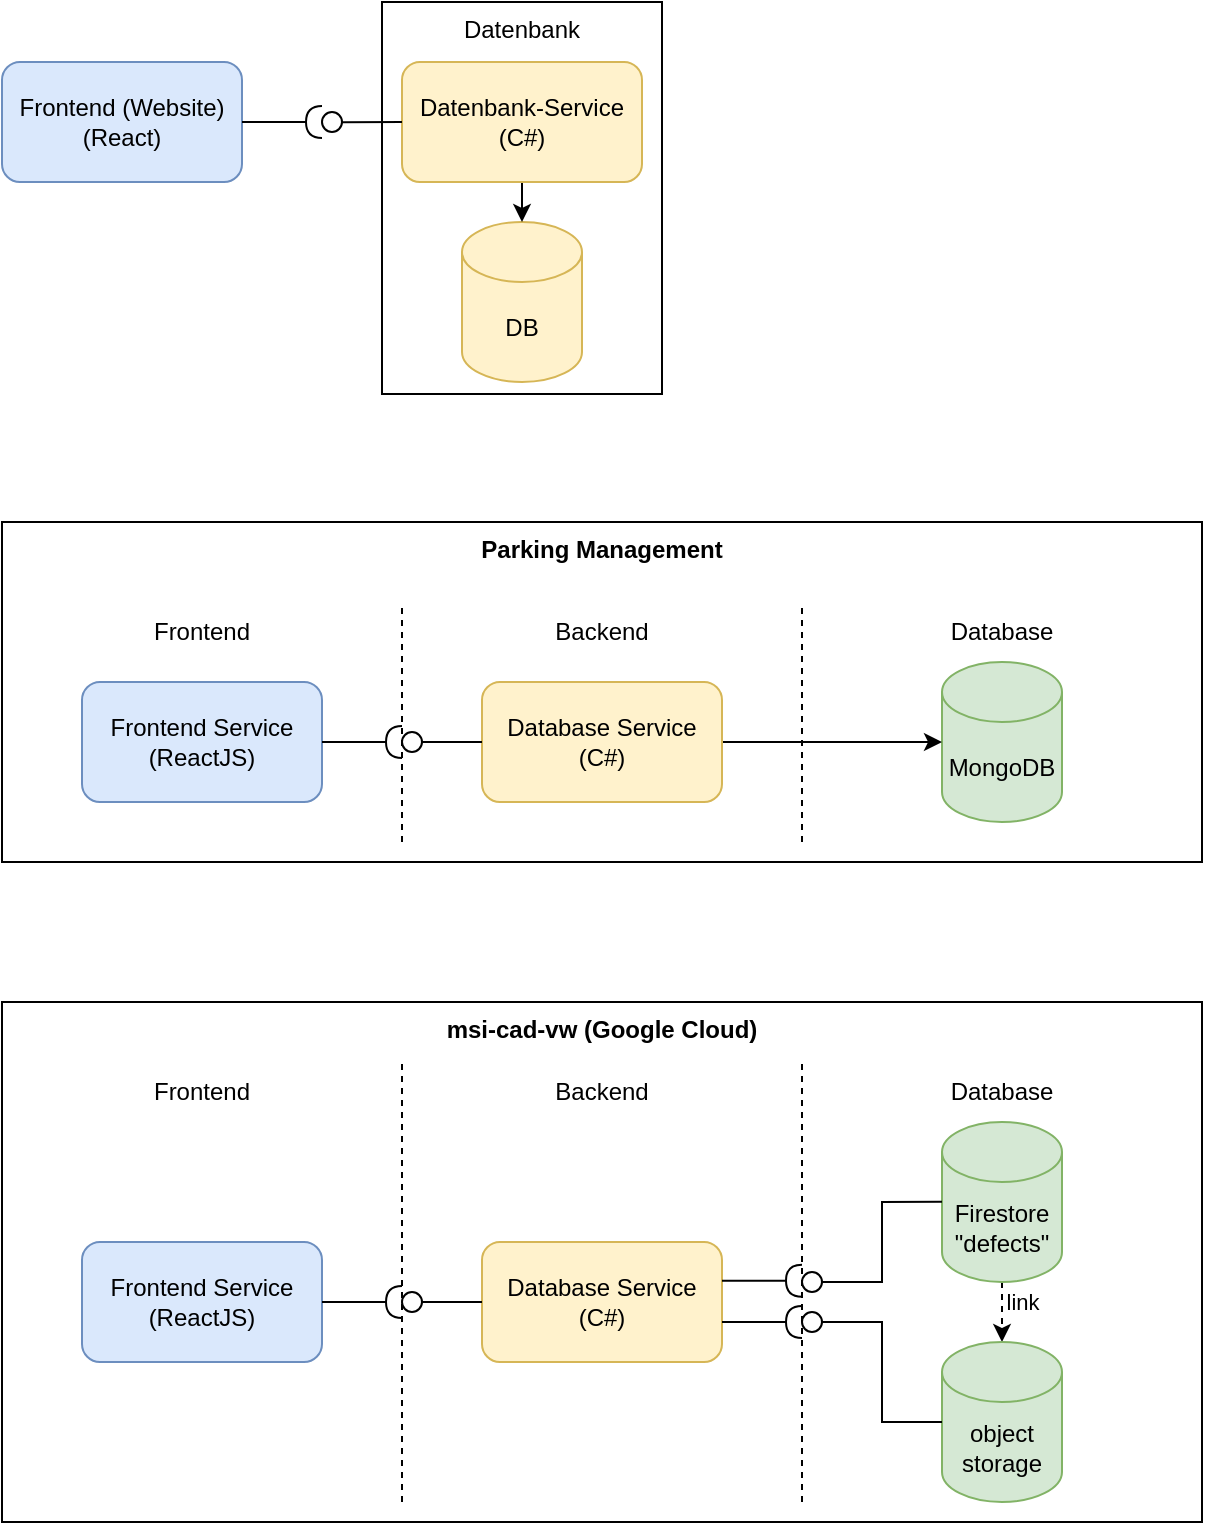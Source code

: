 <mxfile version="20.3.0" type="device" pages="2"><diagram id="pVkjdIHFhVC-erRcWONf" name="architecture_start"><mxGraphModel dx="1422" dy="903" grid="1" gridSize="10" guides="1" tooltips="1" connect="1" arrows="1" fold="1" page="1" pageScale="1" pageWidth="1169" pageHeight="827" math="0" shadow="0"><root><mxCell id="0"/><mxCell id="1" parent="0"/><mxCell id="D_LdFUzbr9QLPJNRoa1a-2" value="Parking Management" style="rounded=0;whiteSpace=wrap;html=1;verticalAlign=top;fillColor=default;fontStyle=1" parent="1" vertex="1"><mxGeometry x="40" y="280" width="600" height="170" as="geometry"/></mxCell><mxCell id="D_LdFUzbr9QLPJNRoa1a-15" value="" style="endArrow=none;dashed=1;html=1;rounded=0;" parent="1" edge="1"><mxGeometry width="50" height="50" relative="1" as="geometry"><mxPoint x="440" y="440" as="sourcePoint"/><mxPoint x="440" y="320" as="targetPoint"/></mxGeometry></mxCell><mxCell id="QEAgkKTbfmdCsEAafoWu-1" value="Frontend Service&lt;br&gt;(ReactJS)" style="rounded=1;whiteSpace=wrap;html=1;fillColor=#dae8fc;strokeColor=#6c8ebf;" parent="1" vertex="1"><mxGeometry x="80" y="360" width="120" height="60" as="geometry"/></mxCell><mxCell id="QEAgkKTbfmdCsEAafoWu-3" value="MongoDB" style="shape=cylinder3;whiteSpace=wrap;html=1;boundedLbl=1;backgroundOutline=1;size=15;fillColor=#d5e8d4;strokeColor=#82b366;" parent="1" vertex="1"><mxGeometry x="510" y="350" width="60" height="80" as="geometry"/></mxCell><mxCell id="QEAgkKTbfmdCsEAafoWu-7" style="edgeStyle=orthogonalEdgeStyle;rounded=0;orthogonalLoop=1;jettySize=auto;html=1;" parent="1" source="QEAgkKTbfmdCsEAafoWu-6" target="QEAgkKTbfmdCsEAafoWu-3" edge="1"><mxGeometry relative="1" as="geometry"/></mxCell><mxCell id="QEAgkKTbfmdCsEAafoWu-6" value="Database Service&lt;br&gt;(C#)" style="rounded=1;whiteSpace=wrap;html=1;fillColor=#fff2cc;strokeColor=#d6b656;" parent="1" vertex="1"><mxGeometry x="280" y="360" width="120" height="60" as="geometry"/></mxCell><mxCell id="QEAgkKTbfmdCsEAafoWu-10" value="" style="rounded=0;orthogonalLoop=1;jettySize=auto;html=1;endArrow=none;endFill=0;sketch=0;sourcePerimeterSpacing=0;targetPerimeterSpacing=0;exitX=0;exitY=0.5;exitDx=0;exitDy=0;" parent="1" source="QEAgkKTbfmdCsEAafoWu-6" target="QEAgkKTbfmdCsEAafoWu-12" edge="1"><mxGeometry relative="1" as="geometry"><mxPoint x="320" y="595" as="sourcePoint"/></mxGeometry></mxCell><mxCell id="QEAgkKTbfmdCsEAafoWu-11" value="" style="rounded=0;orthogonalLoop=1;jettySize=auto;html=1;endArrow=halfCircle;endFill=0;endSize=6;strokeWidth=1;sketch=0;exitX=1;exitY=0.5;exitDx=0;exitDy=0;" parent="1" source="QEAgkKTbfmdCsEAafoWu-1" target="QEAgkKTbfmdCsEAafoWu-12" edge="1"><mxGeometry relative="1" as="geometry"><mxPoint x="265" y="360" as="sourcePoint"/><mxPoint x="245" y="410" as="targetPoint"/></mxGeometry></mxCell><mxCell id="QEAgkKTbfmdCsEAafoWu-12" value="" style="ellipse;whiteSpace=wrap;html=1;align=center;aspect=fixed;resizable=0;points=[];outlineConnect=0;sketch=0;" parent="1" vertex="1"><mxGeometry x="240" y="385" width="10" height="10" as="geometry"/></mxCell><mxCell id="D_LdFUzbr9QLPJNRoa1a-4" value="Frontend" style="text;html=1;align=center;verticalAlign=middle;whiteSpace=wrap;rounded=0;" parent="1" vertex="1"><mxGeometry x="110" y="320" width="60" height="30" as="geometry"/></mxCell><mxCell id="D_LdFUzbr9QLPJNRoa1a-5" value="Frontend (Website)&lt;br&gt;(React)" style="rounded=1;whiteSpace=wrap;html=1;fillColor=#dae8fc;strokeColor=#6c8ebf;" parent="1" vertex="1"><mxGeometry x="40" y="50" width="120" height="60" as="geometry"/></mxCell><mxCell id="D_LdFUzbr9QLPJNRoa1a-6" value="Datenbank" style="rounded=0;whiteSpace=wrap;html=1;verticalAlign=top;" parent="1" vertex="1"><mxGeometry x="230" y="20" width="140" height="196" as="geometry"/></mxCell><mxCell id="D_LdFUzbr9QLPJNRoa1a-7" value="DB" style="shape=cylinder3;whiteSpace=wrap;html=1;boundedLbl=1;backgroundOutline=1;size=15;fillColor=#fff2cc;strokeColor=#d6b656;" parent="1" vertex="1"><mxGeometry x="270" y="130" width="60" height="80" as="geometry"/></mxCell><mxCell id="D_LdFUzbr9QLPJNRoa1a-8" style="edgeStyle=orthogonalEdgeStyle;rounded=0;orthogonalLoop=1;jettySize=auto;html=1;exitX=0.5;exitY=1;exitDx=0;exitDy=0;entryX=0.5;entryY=0;entryDx=0;entryDy=0;entryPerimeter=0;" parent="1" source="D_LdFUzbr9QLPJNRoa1a-9" target="D_LdFUzbr9QLPJNRoa1a-7" edge="1"><mxGeometry relative="1" as="geometry"/></mxCell><mxCell id="D_LdFUzbr9QLPJNRoa1a-9" value="Datenbank-Service&lt;br&gt;(C#)" style="rounded=1;whiteSpace=wrap;html=1;fillColor=#fff2cc;strokeColor=#d6b656;" parent="1" vertex="1"><mxGeometry x="240" y="50" width="120" height="60" as="geometry"/></mxCell><mxCell id="D_LdFUzbr9QLPJNRoa1a-10" value="" style="rounded=0;orthogonalLoop=1;jettySize=auto;html=1;endArrow=none;endFill=0;sketch=0;sourcePerimeterSpacing=0;targetPerimeterSpacing=0;exitX=0;exitY=0.5;exitDx=0;exitDy=0;" parent="1" source="D_LdFUzbr9QLPJNRoa1a-9" target="D_LdFUzbr9QLPJNRoa1a-12" edge="1"><mxGeometry relative="1" as="geometry"><mxPoint x="200" y="315" as="sourcePoint"/></mxGeometry></mxCell><mxCell id="D_LdFUzbr9QLPJNRoa1a-11" value="" style="rounded=0;orthogonalLoop=1;jettySize=auto;html=1;endArrow=halfCircle;endFill=0;endSize=6;strokeWidth=1;sketch=0;exitX=1;exitY=0.5;exitDx=0;exitDy=0;" parent="1" source="D_LdFUzbr9QLPJNRoa1a-5" target="D_LdFUzbr9QLPJNRoa1a-12" edge="1"><mxGeometry relative="1" as="geometry"><mxPoint x="145" y="80" as="sourcePoint"/><mxPoint x="125" y="130" as="targetPoint"/></mxGeometry></mxCell><mxCell id="D_LdFUzbr9QLPJNRoa1a-12" value="" style="ellipse;whiteSpace=wrap;html=1;align=center;aspect=fixed;resizable=0;points=[];outlineConnect=0;sketch=0;" parent="1" vertex="1"><mxGeometry x="200" y="75" width="10" height="10" as="geometry"/></mxCell><mxCell id="D_LdFUzbr9QLPJNRoa1a-13" value="" style="endArrow=none;dashed=1;html=1;rounded=0;" parent="1" edge="1"><mxGeometry width="50" height="50" relative="1" as="geometry"><mxPoint x="240" y="440" as="sourcePoint"/><mxPoint x="240" y="320" as="targetPoint"/></mxGeometry></mxCell><mxCell id="D_LdFUzbr9QLPJNRoa1a-14" value="Backend" style="text;html=1;align=center;verticalAlign=middle;whiteSpace=wrap;rounded=0;" parent="1" vertex="1"><mxGeometry x="310" y="320" width="60" height="30" as="geometry"/></mxCell><mxCell id="D_LdFUzbr9QLPJNRoa1a-16" value="Database" style="text;html=1;align=center;verticalAlign=middle;whiteSpace=wrap;rounded=0;" parent="1" vertex="1"><mxGeometry x="510" y="320" width="60" height="30" as="geometry"/></mxCell><mxCell id="E0Q8Y-pnzPKKPgkeUohV-14" value="msi-cad-vw (Google Cloud)" style="rounded=0;whiteSpace=wrap;html=1;verticalAlign=top;fillColor=default;fontStyle=1" parent="1" vertex="1"><mxGeometry x="40" y="520" width="600" height="260" as="geometry"/></mxCell><mxCell id="E0Q8Y-pnzPKKPgkeUohV-15" value="" style="endArrow=none;dashed=1;html=1;rounded=0;" parent="1" edge="1"><mxGeometry width="50" height="50" relative="1" as="geometry"><mxPoint x="440" y="770.0" as="sourcePoint"/><mxPoint x="440" y="550.0" as="targetPoint"/></mxGeometry></mxCell><mxCell id="E0Q8Y-pnzPKKPgkeUohV-16" value="Frontend Service&lt;br&gt;(ReactJS)" style="rounded=1;whiteSpace=wrap;html=1;fillColor=#dae8fc;strokeColor=#6c8ebf;" parent="1" vertex="1"><mxGeometry x="80" y="640" width="120" height="60" as="geometry"/></mxCell><mxCell id="E0Q8Y-pnzPKKPgkeUohV-28" value="link" style="edgeStyle=orthogonalEdgeStyle;rounded=0;orthogonalLoop=1;jettySize=auto;html=1;exitX=0.5;exitY=1;exitDx=0;exitDy=0;exitPerimeter=0;entryX=0.5;entryY=0;entryDx=0;entryDy=0;entryPerimeter=0;dashed=1;" parent="1" source="E0Q8Y-pnzPKKPgkeUohV-17" target="E0Q8Y-pnzPKKPgkeUohV-27" edge="1"><mxGeometry x="-0.333" y="10" relative="1" as="geometry"><mxPoint as="offset"/></mxGeometry></mxCell><mxCell id="E0Q8Y-pnzPKKPgkeUohV-17" value="Firestore&lt;br&gt;&quot;defects&quot;" style="shape=cylinder3;whiteSpace=wrap;html=1;boundedLbl=1;backgroundOutline=1;size=15;fillColor=#d5e8d4;strokeColor=#82b366;" parent="1" vertex="1"><mxGeometry x="510" y="580" width="60" height="80" as="geometry"/></mxCell><mxCell id="E0Q8Y-pnzPKKPgkeUohV-19" value="Database Service&lt;br&gt;(C#)" style="rounded=1;whiteSpace=wrap;html=1;fillColor=#fff2cc;strokeColor=#d6b656;" parent="1" vertex="1"><mxGeometry x="280" y="640" width="120" height="60" as="geometry"/></mxCell><mxCell id="E0Q8Y-pnzPKKPgkeUohV-20" value="" style="rounded=0;orthogonalLoop=1;jettySize=auto;html=1;endArrow=none;endFill=0;sketch=0;sourcePerimeterSpacing=0;targetPerimeterSpacing=0;exitX=0;exitY=0.5;exitDx=0;exitDy=0;" parent="1" source="E0Q8Y-pnzPKKPgkeUohV-19" target="E0Q8Y-pnzPKKPgkeUohV-22" edge="1"><mxGeometry relative="1" as="geometry"><mxPoint x="320" y="825" as="sourcePoint"/></mxGeometry></mxCell><mxCell id="E0Q8Y-pnzPKKPgkeUohV-21" value="" style="rounded=0;orthogonalLoop=1;jettySize=auto;html=1;endArrow=halfCircle;endFill=0;endSize=6;strokeWidth=1;sketch=0;exitX=1;exitY=0.5;exitDx=0;exitDy=0;" parent="1" source="E0Q8Y-pnzPKKPgkeUohV-16" target="E0Q8Y-pnzPKKPgkeUohV-22" edge="1"><mxGeometry relative="1" as="geometry"><mxPoint x="265" y="590" as="sourcePoint"/><mxPoint x="245" y="640" as="targetPoint"/></mxGeometry></mxCell><mxCell id="E0Q8Y-pnzPKKPgkeUohV-22" value="" style="ellipse;whiteSpace=wrap;html=1;align=center;aspect=fixed;resizable=0;points=[];outlineConnect=0;sketch=0;" parent="1" vertex="1"><mxGeometry x="240" y="665" width="10" height="10" as="geometry"/></mxCell><mxCell id="E0Q8Y-pnzPKKPgkeUohV-23" value="Frontend" style="text;html=1;align=center;verticalAlign=middle;whiteSpace=wrap;rounded=0;" parent="1" vertex="1"><mxGeometry x="110" y="550" width="60" height="30" as="geometry"/></mxCell><mxCell id="E0Q8Y-pnzPKKPgkeUohV-24" value="" style="endArrow=none;dashed=1;html=1;rounded=0;" parent="1" edge="1"><mxGeometry width="50" height="50" relative="1" as="geometry"><mxPoint x="240" y="770.0" as="sourcePoint"/><mxPoint x="240" y="550.0" as="targetPoint"/></mxGeometry></mxCell><mxCell id="E0Q8Y-pnzPKKPgkeUohV-25" value="Backend" style="text;html=1;align=center;verticalAlign=middle;whiteSpace=wrap;rounded=0;" parent="1" vertex="1"><mxGeometry x="310" y="550" width="60" height="30" as="geometry"/></mxCell><mxCell id="E0Q8Y-pnzPKKPgkeUohV-26" value="Database" style="text;html=1;align=center;verticalAlign=middle;whiteSpace=wrap;rounded=0;" parent="1" vertex="1"><mxGeometry x="510" y="550" width="60" height="30" as="geometry"/></mxCell><mxCell id="E0Q8Y-pnzPKKPgkeUohV-27" value="object storage" style="shape=cylinder3;whiteSpace=wrap;html=1;boundedLbl=1;backgroundOutline=1;size=15;fillColor=#d5e8d4;strokeColor=#82b366;" parent="1" vertex="1"><mxGeometry x="510" y="690" width="60" height="80" as="geometry"/></mxCell><mxCell id="E0Q8Y-pnzPKKPgkeUohV-35" value="" style="group" parent="1" vertex="1" connectable="0"><mxGeometry x="440" y="620" width="40" height="45" as="geometry"/></mxCell><mxCell id="E0Q8Y-pnzPKKPgkeUohV-31" value="" style="rounded=0;orthogonalLoop=1;jettySize=auto;html=1;endArrow=none;endFill=0;sketch=0;sourcePerimeterSpacing=0;targetPerimeterSpacing=0;exitX=0;exitY=0.5;exitDx=0;exitDy=0;" parent="E0Q8Y-pnzPKKPgkeUohV-35" edge="1"><mxGeometry relative="1" as="geometry"><mxPoint x="70" y="-0.16" as="sourcePoint"/><mxPoint x="10" y="40" as="targetPoint"/><Array as="points"><mxPoint x="40"/><mxPoint x="40" y="40"/></Array></mxGeometry></mxCell><mxCell id="E0Q8Y-pnzPKKPgkeUohV-32" value="" style="ellipse;whiteSpace=wrap;html=1;align=center;aspect=fixed;resizable=0;points=[];outlineConnect=0;sketch=0;" parent="E0Q8Y-pnzPKKPgkeUohV-35" vertex="1"><mxGeometry y="35" width="10" height="10" as="geometry"/></mxCell><mxCell id="E0Q8Y-pnzPKKPgkeUohV-36" value="" style="group" parent="1" vertex="1" connectable="0"><mxGeometry x="440" y="640" width="40" height="45" as="geometry"/></mxCell><mxCell id="E0Q8Y-pnzPKKPgkeUohV-37" value="" style="rounded=0;orthogonalLoop=1;jettySize=auto;html=1;endArrow=none;endFill=0;sketch=0;sourcePerimeterSpacing=0;targetPerimeterSpacing=0;exitX=0;exitY=0.5;exitDx=0;exitDy=0;exitPerimeter=0;" parent="E0Q8Y-pnzPKKPgkeUohV-36" source="E0Q8Y-pnzPKKPgkeUohV-27" edge="1"><mxGeometry relative="1" as="geometry"><mxPoint x="70" y="-0.16" as="sourcePoint"/><mxPoint x="10" y="40" as="targetPoint"/><Array as="points"><mxPoint x="40" y="90"/><mxPoint x="40" y="40"/></Array></mxGeometry></mxCell><mxCell id="E0Q8Y-pnzPKKPgkeUohV-38" value="" style="ellipse;whiteSpace=wrap;html=1;align=center;aspect=fixed;resizable=0;points=[];outlineConnect=0;sketch=0;" parent="E0Q8Y-pnzPKKPgkeUohV-36" vertex="1"><mxGeometry y="35" width="10" height="10" as="geometry"/></mxCell><mxCell id="E0Q8Y-pnzPKKPgkeUohV-40" value="" style="rounded=0;orthogonalLoop=1;jettySize=auto;html=1;endArrow=halfCircle;endFill=0;endSize=6;strokeWidth=1;sketch=0;exitX=1;exitY=0.5;exitDx=0;exitDy=0;" parent="1" edge="1"><mxGeometry relative="1" as="geometry"><mxPoint x="400" y="659.32" as="sourcePoint"/><mxPoint x="440" y="659.32" as="targetPoint"/></mxGeometry></mxCell><mxCell id="E0Q8Y-pnzPKKPgkeUohV-41" value="" style="rounded=0;orthogonalLoop=1;jettySize=auto;html=1;endArrow=halfCircle;endFill=0;endSize=6;strokeWidth=1;sketch=0;exitX=1;exitY=0.5;exitDx=0;exitDy=0;" parent="1" edge="1"><mxGeometry relative="1" as="geometry"><mxPoint x="400" y="680" as="sourcePoint"/><mxPoint x="440" y="680" as="targetPoint"/></mxGeometry></mxCell></root></mxGraphModel></diagram><diagram id="jnEPLgwiJ70hUi75RZwy" name="database"><mxGraphModel dx="1422" dy="903" grid="1" gridSize="10" guides="1" tooltips="1" connect="1" arrows="1" fold="1" page="1" pageScale="1" pageWidth="1169" pageHeight="827" math="0" shadow="0"><root><mxCell id="0"/><mxCell id="1" parent="0"/><mxCell id="EZlP1VY1Kk_u4mi3tx0z-1" value="&lt;b&gt;&lt;font style=&quot;font-size: 14px;&quot;&gt;Parking: database&lt;/font&gt;&lt;/b&gt;" style="rounded=0;whiteSpace=wrap;html=1;verticalAlign=top;fillColor=#f5f5f5;strokeColor=#666666;fontColor=#333333;" parent="1" vertex="1"><mxGeometry x="110" y="130" width="220" height="210" as="geometry"/></mxCell><mxCell id="EZlP1VY1Kk_u4mi3tx0z-2" value="defects: collection" style="rounded=1;whiteSpace=wrap;html=1;verticalAlign=top;arcSize=13;fontStyle=1;fillColor=#dae8fc;strokeColor=#6c8ebf;" parent="1" vertex="1"><mxGeometry x="130" y="160" width="180" height="160" as="geometry"/></mxCell><mxCell id="EZlP1VY1Kk_u4mi3tx0z-3" value="&lt;div style=&quot;text-align: center;&quot;&gt;&lt;/div&gt;_id: &lt;span style=&quot;white-space: pre;&quot;&gt;&#9;&lt;/span&gt;&lt;span style=&quot;white-space: pre;&quot;&gt;&#9;&lt;span style=&quot;white-space: pre;&quot;&gt;&#9;&lt;/span&gt; &lt;/span&gt;ObjetId&lt;br&gt;Title:&amp;nbsp;&lt;span style=&quot;white-space: pre;&quot;&gt;&#9;&lt;span style=&quot;white-space: pre;&quot;&gt;&#9;&lt;/span&gt;&lt;/span&gt;&amp;nbsp;text&lt;br&gt;Description:&lt;span style=&quot;white-space: pre;&quot;&gt;&lt;span style=&quot;white-space: pre;&quot;&gt;&#9;&lt;/span&gt; &lt;/span&gt;text&lt;br&gt;Date: &lt;span style=&quot;white-space: pre;&quot;&gt;&#9;&lt;/span&gt;&lt;span style=&quot;white-space: pre;&quot;&gt;&#9;&lt;/span&gt;&amp;nbsp;date&lt;br&gt;Status:&amp;nbsp;&amp;nbsp;&lt;span style=&quot;white-space: pre;&quot;&gt;&#9;&lt;/span&gt;&lt;span style=&quot;white-space: pre;&quot;&gt;&#9;&lt;/span&gt;&amp;nbsp;text&lt;br&gt;Object:&lt;span style=&quot;white-space: pre;&quot;&gt;&#9;&lt;/span&gt;&lt;span style=&quot;white-space: pre;&quot;&gt;&#9;&lt;/span&gt;&amp;nbsp;text&lt;br&gt;Location:&lt;span style=&quot;white-space: pre;&quot;&gt;&#9;&lt;/span&gt;&lt;span style=&quot;white-space: pre;&quot;&gt;&#9;&lt;/span&gt;&amp;nbsp;text" style="rounded=1;whiteSpace=wrap;html=1;verticalAlign=top;align=left;spacingLeft=4;spacing=0;spacingTop=0;arcSize=10;" parent="1" vertex="1"><mxGeometry x="140" y="192.25" width="160" height="117.5" as="geometry"/></mxCell></root></mxGraphModel></diagram></mxfile>